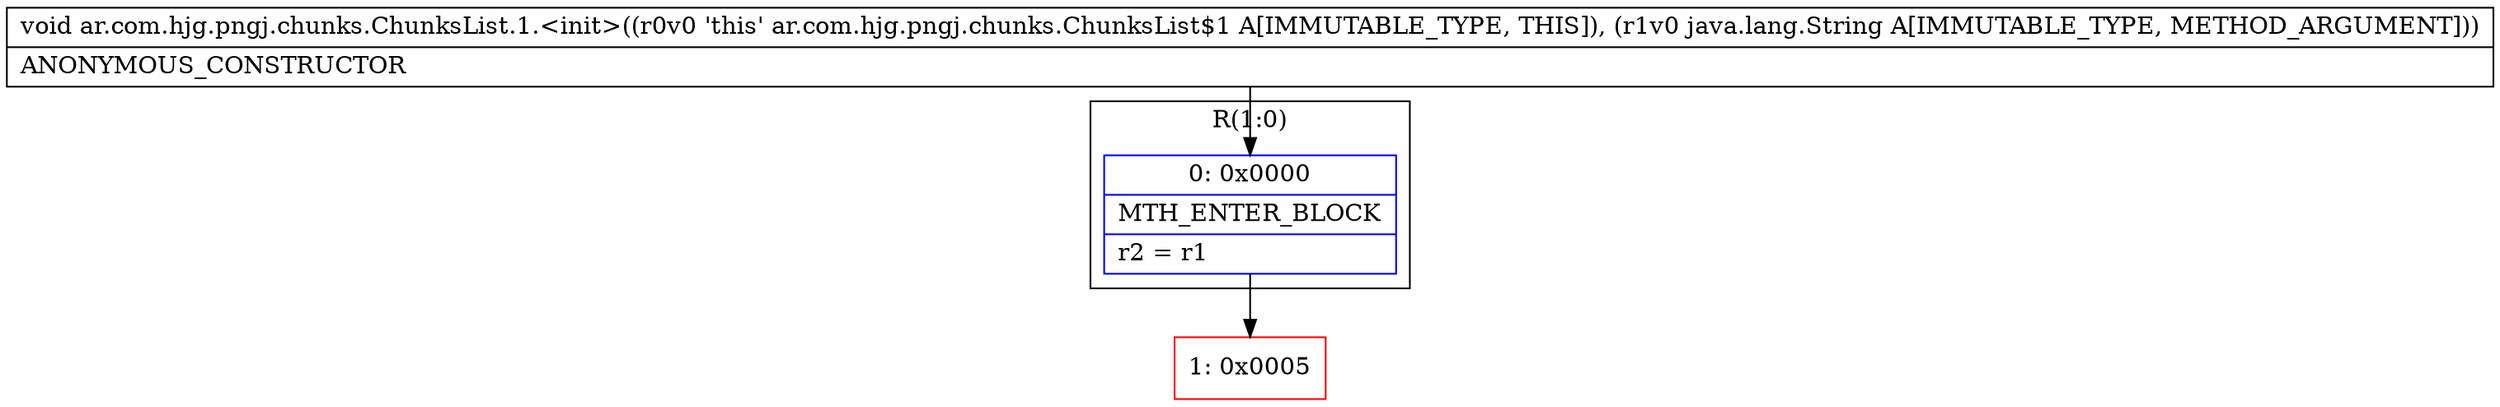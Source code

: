 digraph "CFG forar.com.hjg.pngj.chunks.ChunksList.1.\<init\>(Ljava\/lang\/String;)V" {
subgraph cluster_Region_485091269 {
label = "R(1:0)";
node [shape=record,color=blue];
Node_0 [shape=record,label="{0\:\ 0x0000|MTH_ENTER_BLOCK\l|r2 = r1\l}"];
}
Node_1 [shape=record,color=red,label="{1\:\ 0x0005}"];
MethodNode[shape=record,label="{void ar.com.hjg.pngj.chunks.ChunksList.1.\<init\>((r0v0 'this' ar.com.hjg.pngj.chunks.ChunksList$1 A[IMMUTABLE_TYPE, THIS]), (r1v0 java.lang.String A[IMMUTABLE_TYPE, METHOD_ARGUMENT]))  | ANONYMOUS_CONSTRUCTOR\l}"];
MethodNode -> Node_0;
Node_0 -> Node_1;
}

